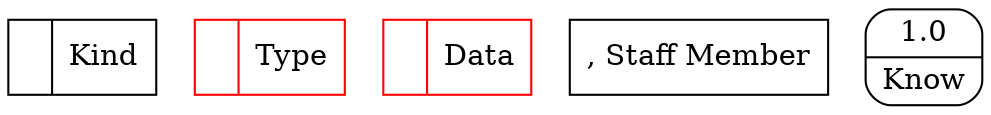 digraph dfd2{ 
node[shape=record]
200 [label="<f0>  |<f1> Kind " ];
201 [label="<f0>  |<f1> Type " color=red];
202 [label="<f0>  |<f1> Data " color=red];
203 [label=", Staff Member" shape=box];
204 [label="{<f0> 1.0|<f1> Know }" shape=Mrecord];
}